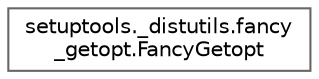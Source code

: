 digraph "Graphical Class Hierarchy"
{
 // LATEX_PDF_SIZE
  bgcolor="transparent";
  edge [fontname=Helvetica,fontsize=10,labelfontname=Helvetica,labelfontsize=10];
  node [fontname=Helvetica,fontsize=10,shape=box,height=0.2,width=0.4];
  rankdir="LR";
  Node0 [id="Node000000",label="setuptools._distutils.fancy\l_getopt.FancyGetopt",height=0.2,width=0.4,color="grey40", fillcolor="white", style="filled",URL="$classsetuptools_1_1__distutils_1_1fancy__getopt_1_1_fancy_getopt.html",tooltip=" "];
}
